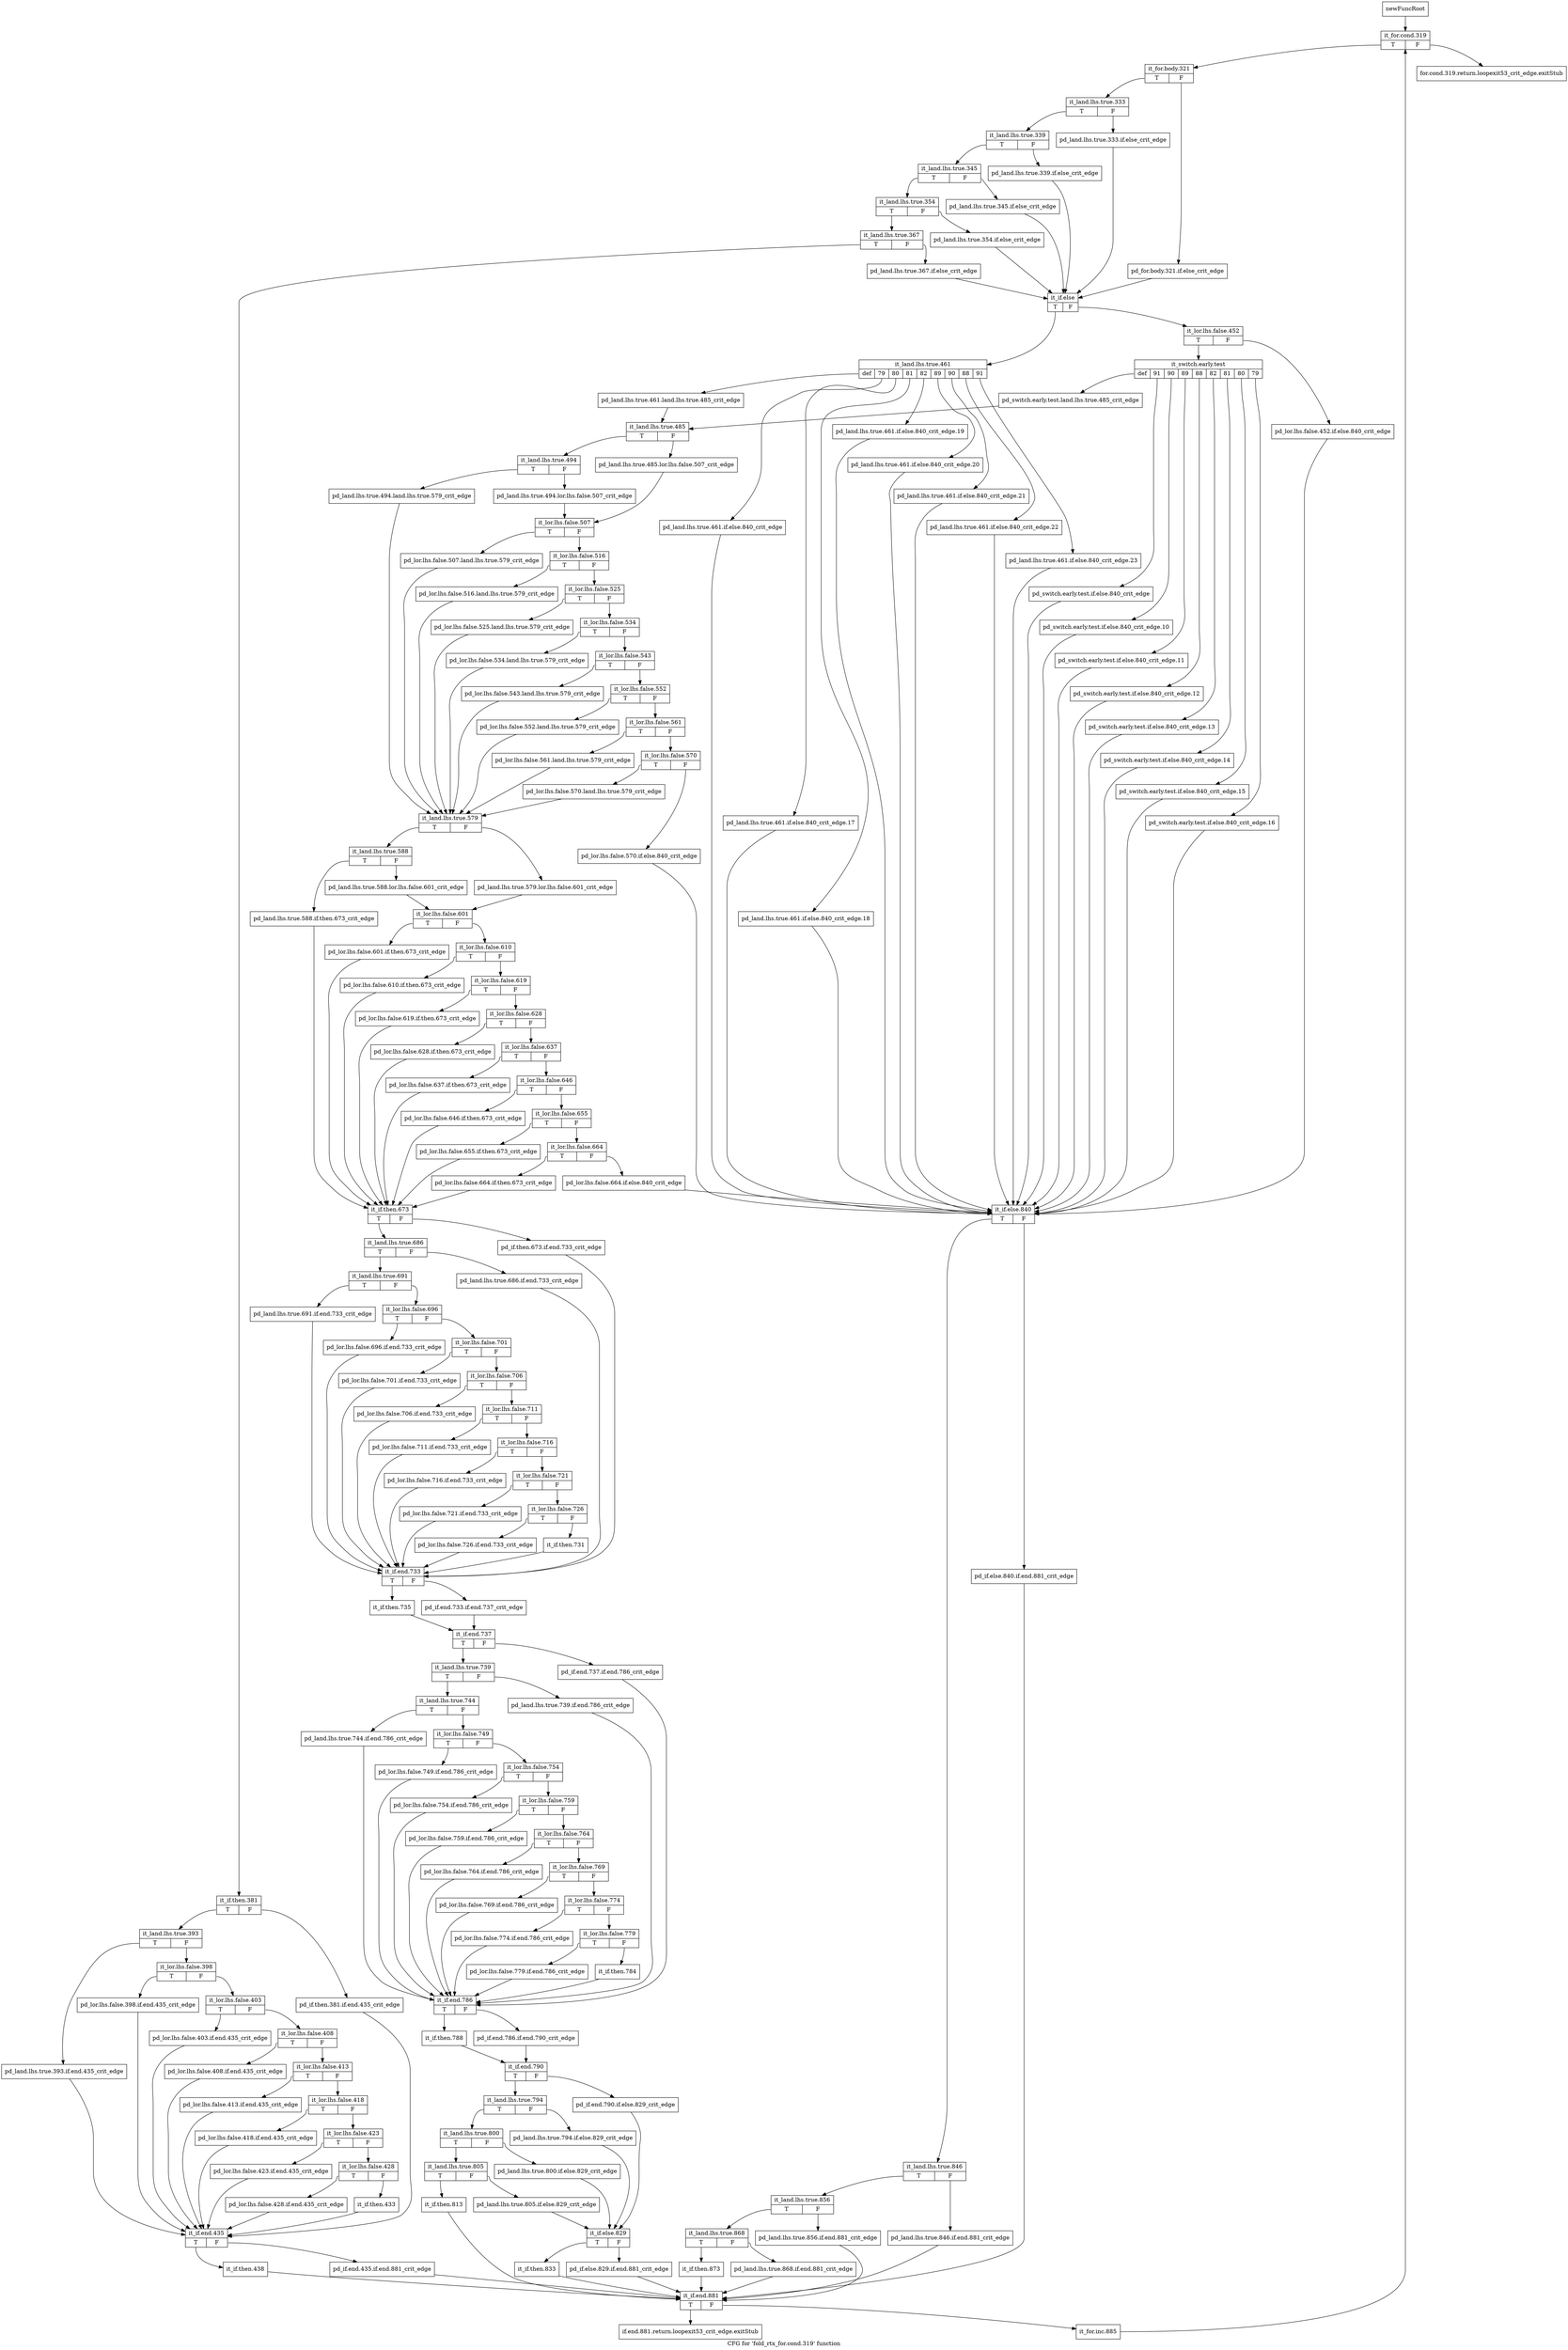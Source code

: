 digraph "CFG for 'fold_rtx_for.cond.319' function" {
	label="CFG for 'fold_rtx_for.cond.319' function";

	Node0xa96e900 [shape=record,label="{newFuncRoot}"];
	Node0xa96e900 -> Node0xa96e9f0;
	Node0xa96e950 [shape=record,label="{for.cond.319.return.loopexit53_crit_edge.exitStub}"];
	Node0xa96e9a0 [shape=record,label="{if.end.881.return.loopexit53_crit_edge.exitStub}"];
	Node0xa96e9f0 [shape=record,label="{it_for.cond.319|{<s0>T|<s1>F}}"];
	Node0xa96e9f0:s0 -> Node0xa96ea40;
	Node0xa96e9f0:s1 -> Node0xa96e950;
	Node0xa96ea40 [shape=record,label="{it_for.body.321|{<s0>T|<s1>F}}"];
	Node0xa96ea40:s0 -> Node0xa96eae0;
	Node0xa96ea40:s1 -> Node0xa96ea90;
	Node0xa96ea90 [shape=record,label="{pd_for.body.321.if.else_crit_edge}"];
	Node0xa96ea90 -> Node0xa96ee00;
	Node0xa96eae0 [shape=record,label="{it_land.lhs.true.333|{<s0>T|<s1>F}}"];
	Node0xa96eae0:s0 -> Node0xa96eb80;
	Node0xa96eae0:s1 -> Node0xa96eb30;
	Node0xa96eb30 [shape=record,label="{pd_land.lhs.true.333.if.else_crit_edge}"];
	Node0xa96eb30 -> Node0xa96ee00;
	Node0xa96eb80 [shape=record,label="{it_land.lhs.true.339|{<s0>T|<s1>F}}"];
	Node0xa96eb80:s0 -> Node0xa96ec20;
	Node0xa96eb80:s1 -> Node0xa96ebd0;
	Node0xa96ebd0 [shape=record,label="{pd_land.lhs.true.339.if.else_crit_edge}"];
	Node0xa96ebd0 -> Node0xa96ee00;
	Node0xa96ec20 [shape=record,label="{it_land.lhs.true.345|{<s0>T|<s1>F}}"];
	Node0xa96ec20:s0 -> Node0xa96ecc0;
	Node0xa96ec20:s1 -> Node0xa96ec70;
	Node0xa96ec70 [shape=record,label="{pd_land.lhs.true.345.if.else_crit_edge}"];
	Node0xa96ec70 -> Node0xa96ee00;
	Node0xa96ecc0 [shape=record,label="{it_land.lhs.true.354|{<s0>T|<s1>F}}"];
	Node0xa96ecc0:s0 -> Node0xa96ed60;
	Node0xa96ecc0:s1 -> Node0xa96ed10;
	Node0xa96ed10 [shape=record,label="{pd_land.lhs.true.354.if.else_crit_edge}"];
	Node0xa96ed10 -> Node0xa96ee00;
	Node0xa96ed60 [shape=record,label="{it_land.lhs.true.367|{<s0>T|<s1>F}}"];
	Node0xa96ed60:s0 -> Node0xa971880;
	Node0xa96ed60:s1 -> Node0xa96edb0;
	Node0xa96edb0 [shape=record,label="{pd_land.lhs.true.367.if.else_crit_edge}"];
	Node0xa96edb0 -> Node0xa96ee00;
	Node0xa96ee00 [shape=record,label="{it_if.else|{<s0>T|<s1>F}}"];
	Node0xa96ee00:s0 -> Node0xa96f210;
	Node0xa96ee00:s1 -> Node0xa96ee50;
	Node0xa96ee50 [shape=record,label="{it_lor.lhs.false.452|{<s0>T|<s1>F}}"];
	Node0xa96ee50:s0 -> Node0xa96eef0;
	Node0xa96ee50:s1 -> Node0xa96eea0;
	Node0xa96eea0 [shape=record,label="{pd_lor.lhs.false.452.if.else.840_crit_edge}"];
	Node0xa96eea0 -> Node0xa970020;
	Node0xa96eef0 [shape=record,label="{it_switch.early.test|{<s0>def|<s1>91|<s2>90|<s3>89|<s4>88|<s5>82|<s6>81|<s7>80|<s8>79}}"];
	Node0xa96eef0:s0 -> Node0xa96f1c0;
	Node0xa96eef0:s1 -> Node0xa96f170;
	Node0xa96eef0:s2 -> Node0xa96f120;
	Node0xa96eef0:s3 -> Node0xa96f0d0;
	Node0xa96eef0:s4 -> Node0xa96f080;
	Node0xa96eef0:s5 -> Node0xa96f030;
	Node0xa96eef0:s6 -> Node0xa96efe0;
	Node0xa96eef0:s7 -> Node0xa96ef90;
	Node0xa96eef0:s8 -> Node0xa96ef40;
	Node0xa96ef40 [shape=record,label="{pd_switch.early.test.if.else.840_crit_edge.16}"];
	Node0xa96ef40 -> Node0xa970020;
	Node0xa96ef90 [shape=record,label="{pd_switch.early.test.if.else.840_crit_edge.15}"];
	Node0xa96ef90 -> Node0xa970020;
	Node0xa96efe0 [shape=record,label="{pd_switch.early.test.if.else.840_crit_edge.14}"];
	Node0xa96efe0 -> Node0xa970020;
	Node0xa96f030 [shape=record,label="{pd_switch.early.test.if.else.840_crit_edge.13}"];
	Node0xa96f030 -> Node0xa970020;
	Node0xa96f080 [shape=record,label="{pd_switch.early.test.if.else.840_crit_edge.12}"];
	Node0xa96f080 -> Node0xa970020;
	Node0xa96f0d0 [shape=record,label="{pd_switch.early.test.if.else.840_crit_edge.11}"];
	Node0xa96f0d0 -> Node0xa970020;
	Node0xa96f120 [shape=record,label="{pd_switch.early.test.if.else.840_crit_edge.10}"];
	Node0xa96f120 -> Node0xa970020;
	Node0xa96f170 [shape=record,label="{pd_switch.early.test.if.else.840_crit_edge}"];
	Node0xa96f170 -> Node0xa970020;
	Node0xa96f1c0 [shape=record,label="{pd_switch.early.test.land.lhs.true.485_crit_edge}"];
	Node0xa96f1c0 -> Node0xa96f530;
	Node0xa96f210 [shape=record,label="{it_land.lhs.true.461|{<s0>def|<s1>79|<s2>80|<s3>81|<s4>82|<s5>89|<s6>90|<s7>88|<s8>91}}"];
	Node0xa96f210:s0 -> Node0xa96f4e0;
	Node0xa96f210:s1 -> Node0xa96f490;
	Node0xa96f210:s2 -> Node0xa96f440;
	Node0xa96f210:s3 -> Node0xa96f3f0;
	Node0xa96f210:s4 -> Node0xa96f3a0;
	Node0xa96f210:s5 -> Node0xa96f350;
	Node0xa96f210:s6 -> Node0xa96f300;
	Node0xa96f210:s7 -> Node0xa96f2b0;
	Node0xa96f210:s8 -> Node0xa96f260;
	Node0xa96f260 [shape=record,label="{pd_land.lhs.true.461.if.else.840_crit_edge.23}"];
	Node0xa96f260 -> Node0xa970020;
	Node0xa96f2b0 [shape=record,label="{pd_land.lhs.true.461.if.else.840_crit_edge.22}"];
	Node0xa96f2b0 -> Node0xa970020;
	Node0xa96f300 [shape=record,label="{pd_land.lhs.true.461.if.else.840_crit_edge.21}"];
	Node0xa96f300 -> Node0xa970020;
	Node0xa96f350 [shape=record,label="{pd_land.lhs.true.461.if.else.840_crit_edge.20}"];
	Node0xa96f350 -> Node0xa970020;
	Node0xa96f3a0 [shape=record,label="{pd_land.lhs.true.461.if.else.840_crit_edge.19}"];
	Node0xa96f3a0 -> Node0xa970020;
	Node0xa96f3f0 [shape=record,label="{pd_land.lhs.true.461.if.else.840_crit_edge.18}"];
	Node0xa96f3f0 -> Node0xa970020;
	Node0xa96f440 [shape=record,label="{pd_land.lhs.true.461.if.else.840_crit_edge.17}"];
	Node0xa96f440 -> Node0xa970020;
	Node0xa96f490 [shape=record,label="{pd_land.lhs.true.461.if.else.840_crit_edge}"];
	Node0xa96f490 -> Node0xa970020;
	Node0xa96f4e0 [shape=record,label="{pd_land.lhs.true.461.land.lhs.true.485_crit_edge}"];
	Node0xa96f4e0 -> Node0xa96f530;
	Node0xa96f530 [shape=record,label="{it_land.lhs.true.485|{<s0>T|<s1>F}}"];
	Node0xa96f530:s0 -> Node0xa96f5d0;
	Node0xa96f530:s1 -> Node0xa96f580;
	Node0xa96f580 [shape=record,label="{pd_land.lhs.true.485.lor.lhs.false.507_crit_edge}"];
	Node0xa96f580 -> Node0xa96f670;
	Node0xa96f5d0 [shape=record,label="{it_land.lhs.true.494|{<s0>T|<s1>F}}"];
	Node0xa96f5d0:s0 -> Node0xa96fbc0;
	Node0xa96f5d0:s1 -> Node0xa96f620;
	Node0xa96f620 [shape=record,label="{pd_land.lhs.true.494.lor.lhs.false.507_crit_edge}"];
	Node0xa96f620 -> Node0xa96f670;
	Node0xa96f670 [shape=record,label="{it_lor.lhs.false.507|{<s0>T|<s1>F}}"];
	Node0xa96f670:s0 -> Node0xa96fb70;
	Node0xa96f670:s1 -> Node0xa96f6c0;
	Node0xa96f6c0 [shape=record,label="{it_lor.lhs.false.516|{<s0>T|<s1>F}}"];
	Node0xa96f6c0:s0 -> Node0xa96fb20;
	Node0xa96f6c0:s1 -> Node0xa96f710;
	Node0xa96f710 [shape=record,label="{it_lor.lhs.false.525|{<s0>T|<s1>F}}"];
	Node0xa96f710:s0 -> Node0xa96fad0;
	Node0xa96f710:s1 -> Node0xa96f760;
	Node0xa96f760 [shape=record,label="{it_lor.lhs.false.534|{<s0>T|<s1>F}}"];
	Node0xa96f760:s0 -> Node0xa96fa80;
	Node0xa96f760:s1 -> Node0xa96f7b0;
	Node0xa96f7b0 [shape=record,label="{it_lor.lhs.false.543|{<s0>T|<s1>F}}"];
	Node0xa96f7b0:s0 -> Node0xa96fa30;
	Node0xa96f7b0:s1 -> Node0xa96f800;
	Node0xa96f800 [shape=record,label="{it_lor.lhs.false.552|{<s0>T|<s1>F}}"];
	Node0xa96f800:s0 -> Node0xa96f9e0;
	Node0xa96f800:s1 -> Node0xa96f850;
	Node0xa96f850 [shape=record,label="{it_lor.lhs.false.561|{<s0>T|<s1>F}}"];
	Node0xa96f850:s0 -> Node0xa96f990;
	Node0xa96f850:s1 -> Node0xa96f8a0;
	Node0xa96f8a0 [shape=record,label="{it_lor.lhs.false.570|{<s0>T|<s1>F}}"];
	Node0xa96f8a0:s0 -> Node0xa96f940;
	Node0xa96f8a0:s1 -> Node0xa96f8f0;
	Node0xa96f8f0 [shape=record,label="{pd_lor.lhs.false.570.if.else.840_crit_edge}"];
	Node0xa96f8f0 -> Node0xa970020;
	Node0xa96f940 [shape=record,label="{pd_lor.lhs.false.570.land.lhs.true.579_crit_edge}"];
	Node0xa96f940 -> Node0xa96fc10;
	Node0xa96f990 [shape=record,label="{pd_lor.lhs.false.561.land.lhs.true.579_crit_edge}"];
	Node0xa96f990 -> Node0xa96fc10;
	Node0xa96f9e0 [shape=record,label="{pd_lor.lhs.false.552.land.lhs.true.579_crit_edge}"];
	Node0xa96f9e0 -> Node0xa96fc10;
	Node0xa96fa30 [shape=record,label="{pd_lor.lhs.false.543.land.lhs.true.579_crit_edge}"];
	Node0xa96fa30 -> Node0xa96fc10;
	Node0xa96fa80 [shape=record,label="{pd_lor.lhs.false.534.land.lhs.true.579_crit_edge}"];
	Node0xa96fa80 -> Node0xa96fc10;
	Node0xa96fad0 [shape=record,label="{pd_lor.lhs.false.525.land.lhs.true.579_crit_edge}"];
	Node0xa96fad0 -> Node0xa96fc10;
	Node0xa96fb20 [shape=record,label="{pd_lor.lhs.false.516.land.lhs.true.579_crit_edge}"];
	Node0xa96fb20 -> Node0xa96fc10;
	Node0xa96fb70 [shape=record,label="{pd_lor.lhs.false.507.land.lhs.true.579_crit_edge}"];
	Node0xa96fb70 -> Node0xa96fc10;
	Node0xa96fbc0 [shape=record,label="{pd_land.lhs.true.494.land.lhs.true.579_crit_edge}"];
	Node0xa96fbc0 -> Node0xa96fc10;
	Node0xa96fc10 [shape=record,label="{it_land.lhs.true.579|{<s0>T|<s1>F}}"];
	Node0xa96fc10:s0 -> Node0xa96fcb0;
	Node0xa96fc10:s1 -> Node0xa96fc60;
	Node0xa96fc60 [shape=record,label="{pd_land.lhs.true.579.lor.lhs.false.601_crit_edge}"];
	Node0xa96fc60 -> Node0xa96fd50;
	Node0xa96fcb0 [shape=record,label="{it_land.lhs.true.588|{<s0>T|<s1>F}}"];
	Node0xa96fcb0:s0 -> Node0xa970570;
	Node0xa96fcb0:s1 -> Node0xa96fd00;
	Node0xa96fd00 [shape=record,label="{pd_land.lhs.true.588.lor.lhs.false.601_crit_edge}"];
	Node0xa96fd00 -> Node0xa96fd50;
	Node0xa96fd50 [shape=record,label="{it_lor.lhs.false.601|{<s0>T|<s1>F}}"];
	Node0xa96fd50:s0 -> Node0xa970520;
	Node0xa96fd50:s1 -> Node0xa96fda0;
	Node0xa96fda0 [shape=record,label="{it_lor.lhs.false.610|{<s0>T|<s1>F}}"];
	Node0xa96fda0:s0 -> Node0xa9704d0;
	Node0xa96fda0:s1 -> Node0xa96fdf0;
	Node0xa96fdf0 [shape=record,label="{it_lor.lhs.false.619|{<s0>T|<s1>F}}"];
	Node0xa96fdf0:s0 -> Node0xa970480;
	Node0xa96fdf0:s1 -> Node0xa96fe40;
	Node0xa96fe40 [shape=record,label="{it_lor.lhs.false.628|{<s0>T|<s1>F}}"];
	Node0xa96fe40:s0 -> Node0xa970430;
	Node0xa96fe40:s1 -> Node0xa96fe90;
	Node0xa96fe90 [shape=record,label="{it_lor.lhs.false.637|{<s0>T|<s1>F}}"];
	Node0xa96fe90:s0 -> Node0xa9703e0;
	Node0xa96fe90:s1 -> Node0xa96fee0;
	Node0xa96fee0 [shape=record,label="{it_lor.lhs.false.646|{<s0>T|<s1>F}}"];
	Node0xa96fee0:s0 -> Node0xa970390;
	Node0xa96fee0:s1 -> Node0xa96ff30;
	Node0xa96ff30 [shape=record,label="{it_lor.lhs.false.655|{<s0>T|<s1>F}}"];
	Node0xa96ff30:s0 -> Node0xa970340;
	Node0xa96ff30:s1 -> Node0xa96ff80;
	Node0xa96ff80 [shape=record,label="{it_lor.lhs.false.664|{<s0>T|<s1>F}}"];
	Node0xa96ff80:s0 -> Node0xa9702f0;
	Node0xa96ff80:s1 -> Node0xa96ffd0;
	Node0xa96ffd0 [shape=record,label="{pd_lor.lhs.false.664.if.else.840_crit_edge}"];
	Node0xa96ffd0 -> Node0xa970020;
	Node0xa970020 [shape=record,label="{it_if.else.840|{<s0>T|<s1>F}}"];
	Node0xa970020:s0 -> Node0xa9700c0;
	Node0xa970020:s1 -> Node0xa970070;
	Node0xa970070 [shape=record,label="{pd_if.else.840.if.end.881_crit_edge}"];
	Node0xa970070 -> Node0xa971f60;
	Node0xa9700c0 [shape=record,label="{it_land.lhs.true.846|{<s0>T|<s1>F}}"];
	Node0xa9700c0:s0 -> Node0xa970160;
	Node0xa9700c0:s1 -> Node0xa970110;
	Node0xa970110 [shape=record,label="{pd_land.lhs.true.846.if.end.881_crit_edge}"];
	Node0xa970110 -> Node0xa971f60;
	Node0xa970160 [shape=record,label="{it_land.lhs.true.856|{<s0>T|<s1>F}}"];
	Node0xa970160:s0 -> Node0xa970200;
	Node0xa970160:s1 -> Node0xa9701b0;
	Node0xa9701b0 [shape=record,label="{pd_land.lhs.true.856.if.end.881_crit_edge}"];
	Node0xa9701b0 -> Node0xa971f60;
	Node0xa970200 [shape=record,label="{it_land.lhs.true.868|{<s0>T|<s1>F}}"];
	Node0xa970200:s0 -> Node0xa9702a0;
	Node0xa970200:s1 -> Node0xa970250;
	Node0xa970250 [shape=record,label="{pd_land.lhs.true.868.if.end.881_crit_edge}"];
	Node0xa970250 -> Node0xa971f60;
	Node0xa9702a0 [shape=record,label="{it_if.then.873}"];
	Node0xa9702a0 -> Node0xa971f60;
	Node0xa9702f0 [shape=record,label="{pd_lor.lhs.false.664.if.then.673_crit_edge}"];
	Node0xa9702f0 -> Node0xa9705c0;
	Node0xa970340 [shape=record,label="{pd_lor.lhs.false.655.if.then.673_crit_edge}"];
	Node0xa970340 -> Node0xa9705c0;
	Node0xa970390 [shape=record,label="{pd_lor.lhs.false.646.if.then.673_crit_edge}"];
	Node0xa970390 -> Node0xa9705c0;
	Node0xa9703e0 [shape=record,label="{pd_lor.lhs.false.637.if.then.673_crit_edge}"];
	Node0xa9703e0 -> Node0xa9705c0;
	Node0xa970430 [shape=record,label="{pd_lor.lhs.false.628.if.then.673_crit_edge}"];
	Node0xa970430 -> Node0xa9705c0;
	Node0xa970480 [shape=record,label="{pd_lor.lhs.false.619.if.then.673_crit_edge}"];
	Node0xa970480 -> Node0xa9705c0;
	Node0xa9704d0 [shape=record,label="{pd_lor.lhs.false.610.if.then.673_crit_edge}"];
	Node0xa9704d0 -> Node0xa9705c0;
	Node0xa970520 [shape=record,label="{pd_lor.lhs.false.601.if.then.673_crit_edge}"];
	Node0xa970520 -> Node0xa9705c0;
	Node0xa970570 [shape=record,label="{pd_land.lhs.true.588.if.then.673_crit_edge}"];
	Node0xa970570 -> Node0xa9705c0;
	Node0xa9705c0 [shape=record,label="{it_if.then.673|{<s0>T|<s1>F}}"];
	Node0xa9705c0:s0 -> Node0xa970660;
	Node0xa9705c0:s1 -> Node0xa970610;
	Node0xa970610 [shape=record,label="{pd_if.then.673.if.end.733_crit_edge}"];
	Node0xa970610 -> Node0xa970c50;
	Node0xa970660 [shape=record,label="{it_land.lhs.true.686|{<s0>T|<s1>F}}"];
	Node0xa970660:s0 -> Node0xa970700;
	Node0xa970660:s1 -> Node0xa9706b0;
	Node0xa9706b0 [shape=record,label="{pd_land.lhs.true.686.if.end.733_crit_edge}"];
	Node0xa9706b0 -> Node0xa970c50;
	Node0xa970700 [shape=record,label="{it_land.lhs.true.691|{<s0>T|<s1>F}}"];
	Node0xa970700:s0 -> Node0xa970c00;
	Node0xa970700:s1 -> Node0xa970750;
	Node0xa970750 [shape=record,label="{it_lor.lhs.false.696|{<s0>T|<s1>F}}"];
	Node0xa970750:s0 -> Node0xa970bb0;
	Node0xa970750:s1 -> Node0xa9707a0;
	Node0xa9707a0 [shape=record,label="{it_lor.lhs.false.701|{<s0>T|<s1>F}}"];
	Node0xa9707a0:s0 -> Node0xa970b60;
	Node0xa9707a0:s1 -> Node0xa9707f0;
	Node0xa9707f0 [shape=record,label="{it_lor.lhs.false.706|{<s0>T|<s1>F}}"];
	Node0xa9707f0:s0 -> Node0xa970b10;
	Node0xa9707f0:s1 -> Node0xa970840;
	Node0xa970840 [shape=record,label="{it_lor.lhs.false.711|{<s0>T|<s1>F}}"];
	Node0xa970840:s0 -> Node0xa970ac0;
	Node0xa970840:s1 -> Node0xa970890;
	Node0xa970890 [shape=record,label="{it_lor.lhs.false.716|{<s0>T|<s1>F}}"];
	Node0xa970890:s0 -> Node0xa970a70;
	Node0xa970890:s1 -> Node0xa9708e0;
	Node0xa9708e0 [shape=record,label="{it_lor.lhs.false.721|{<s0>T|<s1>F}}"];
	Node0xa9708e0:s0 -> Node0xa970a20;
	Node0xa9708e0:s1 -> Node0xa970930;
	Node0xa970930 [shape=record,label="{it_lor.lhs.false.726|{<s0>T|<s1>F}}"];
	Node0xa970930:s0 -> Node0xa9709d0;
	Node0xa970930:s1 -> Node0xa970980;
	Node0xa970980 [shape=record,label="{it_if.then.731}"];
	Node0xa970980 -> Node0xa970c50;
	Node0xa9709d0 [shape=record,label="{pd_lor.lhs.false.726.if.end.733_crit_edge}"];
	Node0xa9709d0 -> Node0xa970c50;
	Node0xa970a20 [shape=record,label="{pd_lor.lhs.false.721.if.end.733_crit_edge}"];
	Node0xa970a20 -> Node0xa970c50;
	Node0xa970a70 [shape=record,label="{pd_lor.lhs.false.716.if.end.733_crit_edge}"];
	Node0xa970a70 -> Node0xa970c50;
	Node0xa970ac0 [shape=record,label="{pd_lor.lhs.false.711.if.end.733_crit_edge}"];
	Node0xa970ac0 -> Node0xa970c50;
	Node0xa970b10 [shape=record,label="{pd_lor.lhs.false.706.if.end.733_crit_edge}"];
	Node0xa970b10 -> Node0xa970c50;
	Node0xa970b60 [shape=record,label="{pd_lor.lhs.false.701.if.end.733_crit_edge}"];
	Node0xa970b60 -> Node0xa970c50;
	Node0xa970bb0 [shape=record,label="{pd_lor.lhs.false.696.if.end.733_crit_edge}"];
	Node0xa970bb0 -> Node0xa970c50;
	Node0xa970c00 [shape=record,label="{pd_land.lhs.true.691.if.end.733_crit_edge}"];
	Node0xa970c00 -> Node0xa970c50;
	Node0xa970c50 [shape=record,label="{it_if.end.733|{<s0>T|<s1>F}}"];
	Node0xa970c50:s0 -> Node0xa970cf0;
	Node0xa970c50:s1 -> Node0xa970ca0;
	Node0xa970ca0 [shape=record,label="{pd_if.end.733.if.end.737_crit_edge}"];
	Node0xa970ca0 -> Node0xa970d40;
	Node0xa970cf0 [shape=record,label="{it_if.then.735}"];
	Node0xa970cf0 -> Node0xa970d40;
	Node0xa970d40 [shape=record,label="{it_if.end.737|{<s0>T|<s1>F}}"];
	Node0xa970d40:s0 -> Node0xa970de0;
	Node0xa970d40:s1 -> Node0xa970d90;
	Node0xa970d90 [shape=record,label="{pd_if.end.737.if.end.786_crit_edge}"];
	Node0xa970d90 -> Node0xa9713d0;
	Node0xa970de0 [shape=record,label="{it_land.lhs.true.739|{<s0>T|<s1>F}}"];
	Node0xa970de0:s0 -> Node0xa970e80;
	Node0xa970de0:s1 -> Node0xa970e30;
	Node0xa970e30 [shape=record,label="{pd_land.lhs.true.739.if.end.786_crit_edge}"];
	Node0xa970e30 -> Node0xa9713d0;
	Node0xa970e80 [shape=record,label="{it_land.lhs.true.744|{<s0>T|<s1>F}}"];
	Node0xa970e80:s0 -> Node0xa971380;
	Node0xa970e80:s1 -> Node0xa970ed0;
	Node0xa970ed0 [shape=record,label="{it_lor.lhs.false.749|{<s0>T|<s1>F}}"];
	Node0xa970ed0:s0 -> Node0xa971330;
	Node0xa970ed0:s1 -> Node0xa970f20;
	Node0xa970f20 [shape=record,label="{it_lor.lhs.false.754|{<s0>T|<s1>F}}"];
	Node0xa970f20:s0 -> Node0xa9712e0;
	Node0xa970f20:s1 -> Node0xa970f70;
	Node0xa970f70 [shape=record,label="{it_lor.lhs.false.759|{<s0>T|<s1>F}}"];
	Node0xa970f70:s0 -> Node0xa971290;
	Node0xa970f70:s1 -> Node0xa970fc0;
	Node0xa970fc0 [shape=record,label="{it_lor.lhs.false.764|{<s0>T|<s1>F}}"];
	Node0xa970fc0:s0 -> Node0xa971240;
	Node0xa970fc0:s1 -> Node0xa971010;
	Node0xa971010 [shape=record,label="{it_lor.lhs.false.769|{<s0>T|<s1>F}}"];
	Node0xa971010:s0 -> Node0xa9711f0;
	Node0xa971010:s1 -> Node0xa971060;
	Node0xa971060 [shape=record,label="{it_lor.lhs.false.774|{<s0>T|<s1>F}}"];
	Node0xa971060:s0 -> Node0xa9711a0;
	Node0xa971060:s1 -> Node0xa9710b0;
	Node0xa9710b0 [shape=record,label="{it_lor.lhs.false.779|{<s0>T|<s1>F}}"];
	Node0xa9710b0:s0 -> Node0xa971150;
	Node0xa9710b0:s1 -> Node0xa971100;
	Node0xa971100 [shape=record,label="{it_if.then.784}"];
	Node0xa971100 -> Node0xa9713d0;
	Node0xa971150 [shape=record,label="{pd_lor.lhs.false.779.if.end.786_crit_edge}"];
	Node0xa971150 -> Node0xa9713d0;
	Node0xa9711a0 [shape=record,label="{pd_lor.lhs.false.774.if.end.786_crit_edge}"];
	Node0xa9711a0 -> Node0xa9713d0;
	Node0xa9711f0 [shape=record,label="{pd_lor.lhs.false.769.if.end.786_crit_edge}"];
	Node0xa9711f0 -> Node0xa9713d0;
	Node0xa971240 [shape=record,label="{pd_lor.lhs.false.764.if.end.786_crit_edge}"];
	Node0xa971240 -> Node0xa9713d0;
	Node0xa971290 [shape=record,label="{pd_lor.lhs.false.759.if.end.786_crit_edge}"];
	Node0xa971290 -> Node0xa9713d0;
	Node0xa9712e0 [shape=record,label="{pd_lor.lhs.false.754.if.end.786_crit_edge}"];
	Node0xa9712e0 -> Node0xa9713d0;
	Node0xa971330 [shape=record,label="{pd_lor.lhs.false.749.if.end.786_crit_edge}"];
	Node0xa971330 -> Node0xa9713d0;
	Node0xa971380 [shape=record,label="{pd_land.lhs.true.744.if.end.786_crit_edge}"];
	Node0xa971380 -> Node0xa9713d0;
	Node0xa9713d0 [shape=record,label="{it_if.end.786|{<s0>T|<s1>F}}"];
	Node0xa9713d0:s0 -> Node0xa971470;
	Node0xa9713d0:s1 -> Node0xa971420;
	Node0xa971420 [shape=record,label="{pd_if.end.786.if.end.790_crit_edge}"];
	Node0xa971420 -> Node0xa9714c0;
	Node0xa971470 [shape=record,label="{it_if.then.788}"];
	Node0xa971470 -> Node0xa9714c0;
	Node0xa9714c0 [shape=record,label="{it_if.end.790|{<s0>T|<s1>F}}"];
	Node0xa9714c0:s0 -> Node0xa971560;
	Node0xa9714c0:s1 -> Node0xa971510;
	Node0xa971510 [shape=record,label="{pd_if.end.790.if.else.829_crit_edge}"];
	Node0xa971510 -> Node0xa971740;
	Node0xa971560 [shape=record,label="{it_land.lhs.true.794|{<s0>T|<s1>F}}"];
	Node0xa971560:s0 -> Node0xa971600;
	Node0xa971560:s1 -> Node0xa9715b0;
	Node0xa9715b0 [shape=record,label="{pd_land.lhs.true.794.if.else.829_crit_edge}"];
	Node0xa9715b0 -> Node0xa971740;
	Node0xa971600 [shape=record,label="{it_land.lhs.true.800|{<s0>T|<s1>F}}"];
	Node0xa971600:s0 -> Node0xa9716a0;
	Node0xa971600:s1 -> Node0xa971650;
	Node0xa971650 [shape=record,label="{pd_land.lhs.true.800.if.else.829_crit_edge}"];
	Node0xa971650 -> Node0xa971740;
	Node0xa9716a0 [shape=record,label="{it_land.lhs.true.805|{<s0>T|<s1>F}}"];
	Node0xa9716a0:s0 -> Node0xa971830;
	Node0xa9716a0:s1 -> Node0xa9716f0;
	Node0xa9716f0 [shape=record,label="{pd_land.lhs.true.805.if.else.829_crit_edge}"];
	Node0xa9716f0 -> Node0xa971740;
	Node0xa971740 [shape=record,label="{it_if.else.829|{<s0>T|<s1>F}}"];
	Node0xa971740:s0 -> Node0xa9717e0;
	Node0xa971740:s1 -> Node0xa971790;
	Node0xa971790 [shape=record,label="{pd_if.else.829.if.end.881_crit_edge}"];
	Node0xa971790 -> Node0xa971f60;
	Node0xa9717e0 [shape=record,label="{it_if.then.833}"];
	Node0xa9717e0 -> Node0xa971f60;
	Node0xa971830 [shape=record,label="{it_if.then.813}"];
	Node0xa971830 -> Node0xa971f60;
	Node0xa971880 [shape=record,label="{it_if.then.381|{<s0>T|<s1>F}}"];
	Node0xa971880:s0 -> Node0xa971920;
	Node0xa971880:s1 -> Node0xa9718d0;
	Node0xa9718d0 [shape=record,label="{pd_if.then.381.if.end.435_crit_edge}"];
	Node0xa9718d0 -> Node0xa971e70;
	Node0xa971920 [shape=record,label="{it_land.lhs.true.393|{<s0>T|<s1>F}}"];
	Node0xa971920:s0 -> Node0xa971e20;
	Node0xa971920:s1 -> Node0xa971970;
	Node0xa971970 [shape=record,label="{it_lor.lhs.false.398|{<s0>T|<s1>F}}"];
	Node0xa971970:s0 -> Node0xa971dd0;
	Node0xa971970:s1 -> Node0xa9719c0;
	Node0xa9719c0 [shape=record,label="{it_lor.lhs.false.403|{<s0>T|<s1>F}}"];
	Node0xa9719c0:s0 -> Node0xa971d80;
	Node0xa9719c0:s1 -> Node0xa971a10;
	Node0xa971a10 [shape=record,label="{it_lor.lhs.false.408|{<s0>T|<s1>F}}"];
	Node0xa971a10:s0 -> Node0xa971d30;
	Node0xa971a10:s1 -> Node0xa971a60;
	Node0xa971a60 [shape=record,label="{it_lor.lhs.false.413|{<s0>T|<s1>F}}"];
	Node0xa971a60:s0 -> Node0xa971ce0;
	Node0xa971a60:s1 -> Node0xa971ab0;
	Node0xa971ab0 [shape=record,label="{it_lor.lhs.false.418|{<s0>T|<s1>F}}"];
	Node0xa971ab0:s0 -> Node0xa971c90;
	Node0xa971ab0:s1 -> Node0xa971b00;
	Node0xa971b00 [shape=record,label="{it_lor.lhs.false.423|{<s0>T|<s1>F}}"];
	Node0xa971b00:s0 -> Node0xa971c40;
	Node0xa971b00:s1 -> Node0xa971b50;
	Node0xa971b50 [shape=record,label="{it_lor.lhs.false.428|{<s0>T|<s1>F}}"];
	Node0xa971b50:s0 -> Node0xa971bf0;
	Node0xa971b50:s1 -> Node0xa971ba0;
	Node0xa971ba0 [shape=record,label="{it_if.then.433}"];
	Node0xa971ba0 -> Node0xa971e70;
	Node0xa971bf0 [shape=record,label="{pd_lor.lhs.false.428.if.end.435_crit_edge}"];
	Node0xa971bf0 -> Node0xa971e70;
	Node0xa971c40 [shape=record,label="{pd_lor.lhs.false.423.if.end.435_crit_edge}"];
	Node0xa971c40 -> Node0xa971e70;
	Node0xa971c90 [shape=record,label="{pd_lor.lhs.false.418.if.end.435_crit_edge}"];
	Node0xa971c90 -> Node0xa971e70;
	Node0xa971ce0 [shape=record,label="{pd_lor.lhs.false.413.if.end.435_crit_edge}"];
	Node0xa971ce0 -> Node0xa971e70;
	Node0xa971d30 [shape=record,label="{pd_lor.lhs.false.408.if.end.435_crit_edge}"];
	Node0xa971d30 -> Node0xa971e70;
	Node0xa971d80 [shape=record,label="{pd_lor.lhs.false.403.if.end.435_crit_edge}"];
	Node0xa971d80 -> Node0xa971e70;
	Node0xa971dd0 [shape=record,label="{pd_lor.lhs.false.398.if.end.435_crit_edge}"];
	Node0xa971dd0 -> Node0xa971e70;
	Node0xa971e20 [shape=record,label="{pd_land.lhs.true.393.if.end.435_crit_edge}"];
	Node0xa971e20 -> Node0xa971e70;
	Node0xa971e70 [shape=record,label="{it_if.end.435|{<s0>T|<s1>F}}"];
	Node0xa971e70:s0 -> Node0xa971f10;
	Node0xa971e70:s1 -> Node0xa971ec0;
	Node0xa971ec0 [shape=record,label="{pd_if.end.435.if.end.881_crit_edge}"];
	Node0xa971ec0 -> Node0xa971f60;
	Node0xa971f10 [shape=record,label="{it_if.then.438}"];
	Node0xa971f10 -> Node0xa971f60;
	Node0xa971f60 [shape=record,label="{it_if.end.881|{<s0>T|<s1>F}}"];
	Node0xa971f60:s0 -> Node0xa96e9a0;
	Node0xa971f60:s1 -> Node0xa971fb0;
	Node0xa971fb0 [shape=record,label="{it_for.inc.885}"];
	Node0xa971fb0 -> Node0xa96e9f0;
}
